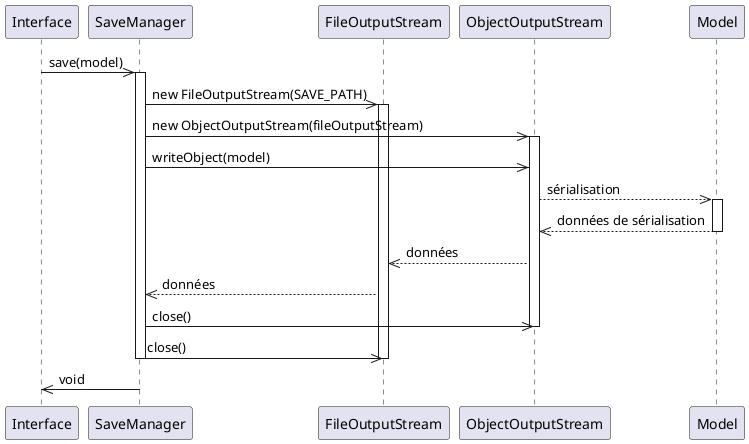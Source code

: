 @startuml
    Interface->>SaveManager: save(model)
    activate SaveManager

    SaveManager->>FileOutputStream: new FileOutputStream(SAVE_PATH)
    activate FileOutputStream

    SaveManager->>ObjectOutputStream: new ObjectOutputStream(fileOutputStream)
    activate ObjectOutputStream

    SaveManager->>ObjectOutputStream: writeObject(model)
    ObjectOutputStream-->>Model: sérialisation
    activate Model
    Model-->>ObjectOutputStream: données de sérialisation
    deactivate Model

    ObjectOutputStream-->>FileOutputStream: données
    FileOutputStream-->>SaveManager: données

    SaveManager->>ObjectOutputStream: close()
    deactivate ObjectOutputStream
    SaveManager->>FileOutputStream: close()
    deactivate FileOutputStream

    deactivate SaveManager
    SaveManager->>Interface : void
@enduml